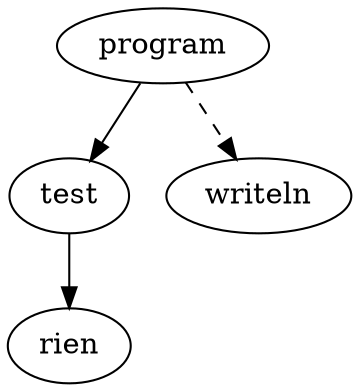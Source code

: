 digraph call_graph {
  program;
  program -> test;
  program -> writeln [ style = dashed ];
  test -> rien;
}
